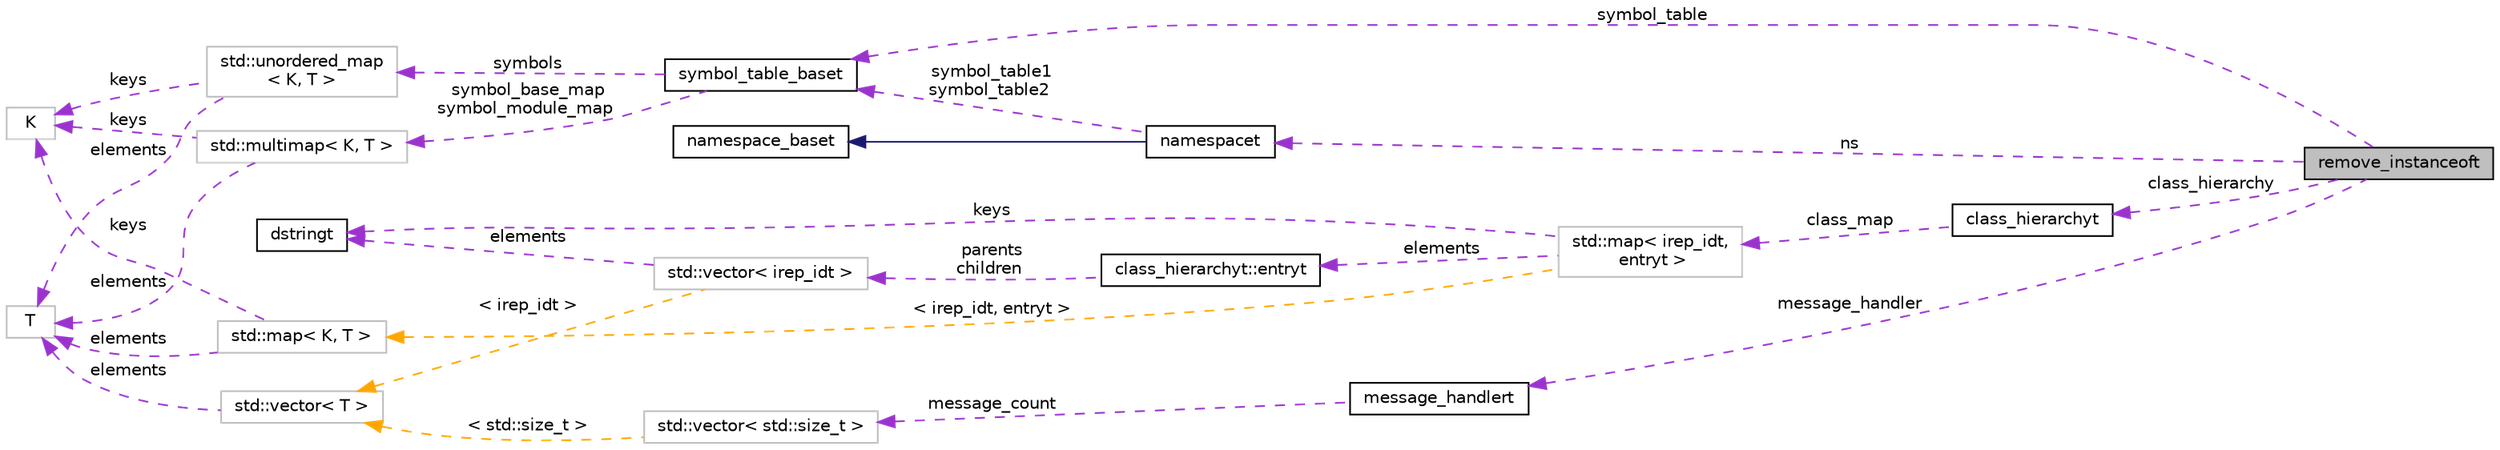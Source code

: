 digraph "remove_instanceoft"
{
 // LATEX_PDF_SIZE
  bgcolor="transparent";
  edge [fontname="Helvetica",fontsize="10",labelfontname="Helvetica",labelfontsize="10"];
  node [fontname="Helvetica",fontsize="10",shape=record];
  rankdir="LR";
  Node1 [label="remove_instanceoft",height=0.2,width=0.4,color="black", fillcolor="grey75", style="filled", fontcolor="black",tooltip=" "];
  Node2 -> Node1 [dir="back",color="darkorchid3",fontsize="10",style="dashed",label=" message_handler" ,fontname="Helvetica"];
  Node2 [label="message_handlert",height=0.2,width=0.4,color="black",URL="$classmessage__handlert.html",tooltip=" "];
  Node3 -> Node2 [dir="back",color="darkorchid3",fontsize="10",style="dashed",label=" message_count" ,fontname="Helvetica"];
  Node3 [label="std::vector\< std::size_t \>",height=0.2,width=0.4,color="grey75",tooltip=" "];
  Node4 -> Node3 [dir="back",color="orange",fontsize="10",style="dashed",label=" \< std::size_t \>" ,fontname="Helvetica"];
  Node4 [label="std::vector\< T \>",height=0.2,width=0.4,color="grey75",tooltip="STL class."];
  Node5 -> Node4 [dir="back",color="darkorchid3",fontsize="10",style="dashed",label=" elements" ,fontname="Helvetica"];
  Node5 [label="T",height=0.2,width=0.4,color="grey75",tooltip=" "];
  Node6 -> Node1 [dir="back",color="darkorchid3",fontsize="10",style="dashed",label=" class_hierarchy" ,fontname="Helvetica"];
  Node6 [label="class_hierarchyt",height=0.2,width=0.4,color="black",URL="$classclass__hierarchyt.html",tooltip="Non-graph-based representation of the class hierarchy."];
  Node7 -> Node6 [dir="back",color="darkorchid3",fontsize="10",style="dashed",label=" class_map" ,fontname="Helvetica"];
  Node7 [label="std::map\< irep_idt,\l entryt \>",height=0.2,width=0.4,color="grey75",tooltip=" "];
  Node8 -> Node7 [dir="back",color="darkorchid3",fontsize="10",style="dashed",label=" keys" ,fontname="Helvetica"];
  Node8 [label="dstringt",height=0.2,width=0.4,color="black",URL="$classdstringt.html",tooltip="dstringt has one field, an unsigned integer no which is an index into a static table of strings."];
  Node9 -> Node7 [dir="back",color="darkorchid3",fontsize="10",style="dashed",label=" elements" ,fontname="Helvetica"];
  Node9 [label="class_hierarchyt::entryt",height=0.2,width=0.4,color="black",URL="$classclass__hierarchyt_1_1entryt.html",tooltip=" "];
  Node10 -> Node9 [dir="back",color="darkorchid3",fontsize="10",style="dashed",label=" parents\nchildren" ,fontname="Helvetica"];
  Node10 [label="std::vector\< irep_idt \>",height=0.2,width=0.4,color="grey75",tooltip=" "];
  Node8 -> Node10 [dir="back",color="darkorchid3",fontsize="10",style="dashed",label=" elements" ,fontname="Helvetica"];
  Node4 -> Node10 [dir="back",color="orange",fontsize="10",style="dashed",label=" \< irep_idt \>" ,fontname="Helvetica"];
  Node11 -> Node7 [dir="back",color="orange",fontsize="10",style="dashed",label=" \< irep_idt, entryt \>" ,fontname="Helvetica"];
  Node11 [label="std::map\< K, T \>",height=0.2,width=0.4,color="grey75",tooltip="STL class."];
  Node12 -> Node11 [dir="back",color="darkorchid3",fontsize="10",style="dashed",label=" keys" ,fontname="Helvetica"];
  Node12 [label="K",height=0.2,width=0.4,color="grey75",tooltip=" "];
  Node5 -> Node11 [dir="back",color="darkorchid3",fontsize="10",style="dashed",label=" elements" ,fontname="Helvetica"];
  Node13 -> Node1 [dir="back",color="darkorchid3",fontsize="10",style="dashed",label=" symbol_table" ,fontname="Helvetica"];
  Node13 [label="symbol_table_baset",height=0.2,width=0.4,color="black",URL="$classsymbol__table__baset.html",tooltip="The symbol table base class interface."];
  Node14 -> Node13 [dir="back",color="darkorchid3",fontsize="10",style="dashed",label=" symbol_base_map\nsymbol_module_map" ,fontname="Helvetica"];
  Node14 [label="std::multimap\< K, T \>",height=0.2,width=0.4,color="grey75",tooltip="STL class."];
  Node12 -> Node14 [dir="back",color="darkorchid3",fontsize="10",style="dashed",label=" keys" ,fontname="Helvetica"];
  Node5 -> Node14 [dir="back",color="darkorchid3",fontsize="10",style="dashed",label=" elements" ,fontname="Helvetica"];
  Node15 -> Node13 [dir="back",color="darkorchid3",fontsize="10",style="dashed",label=" symbols" ,fontname="Helvetica"];
  Node15 [label="std::unordered_map\l\< K, T \>",height=0.2,width=0.4,color="grey75",tooltip="STL class."];
  Node12 -> Node15 [dir="back",color="darkorchid3",fontsize="10",style="dashed",label=" keys" ,fontname="Helvetica"];
  Node5 -> Node15 [dir="back",color="darkorchid3",fontsize="10",style="dashed",label=" elements" ,fontname="Helvetica"];
  Node16 -> Node1 [dir="back",color="darkorchid3",fontsize="10",style="dashed",label=" ns" ,fontname="Helvetica"];
  Node16 [label="namespacet",height=0.2,width=0.4,color="black",URL="$classnamespacet.html",tooltip="A namespacet is essentially one or two symbol tables bound together, to allow for symbol lookups in t..."];
  Node17 -> Node16 [dir="back",color="midnightblue",fontsize="10",style="solid",fontname="Helvetica"];
  Node17 [label="namespace_baset",height=0.2,width=0.4,color="black",URL="$classnamespace__baset.html",tooltip="Basic interface for a namespace."];
  Node13 -> Node16 [dir="back",color="darkorchid3",fontsize="10",style="dashed",label=" symbol_table1\nsymbol_table2" ,fontname="Helvetica"];
}
